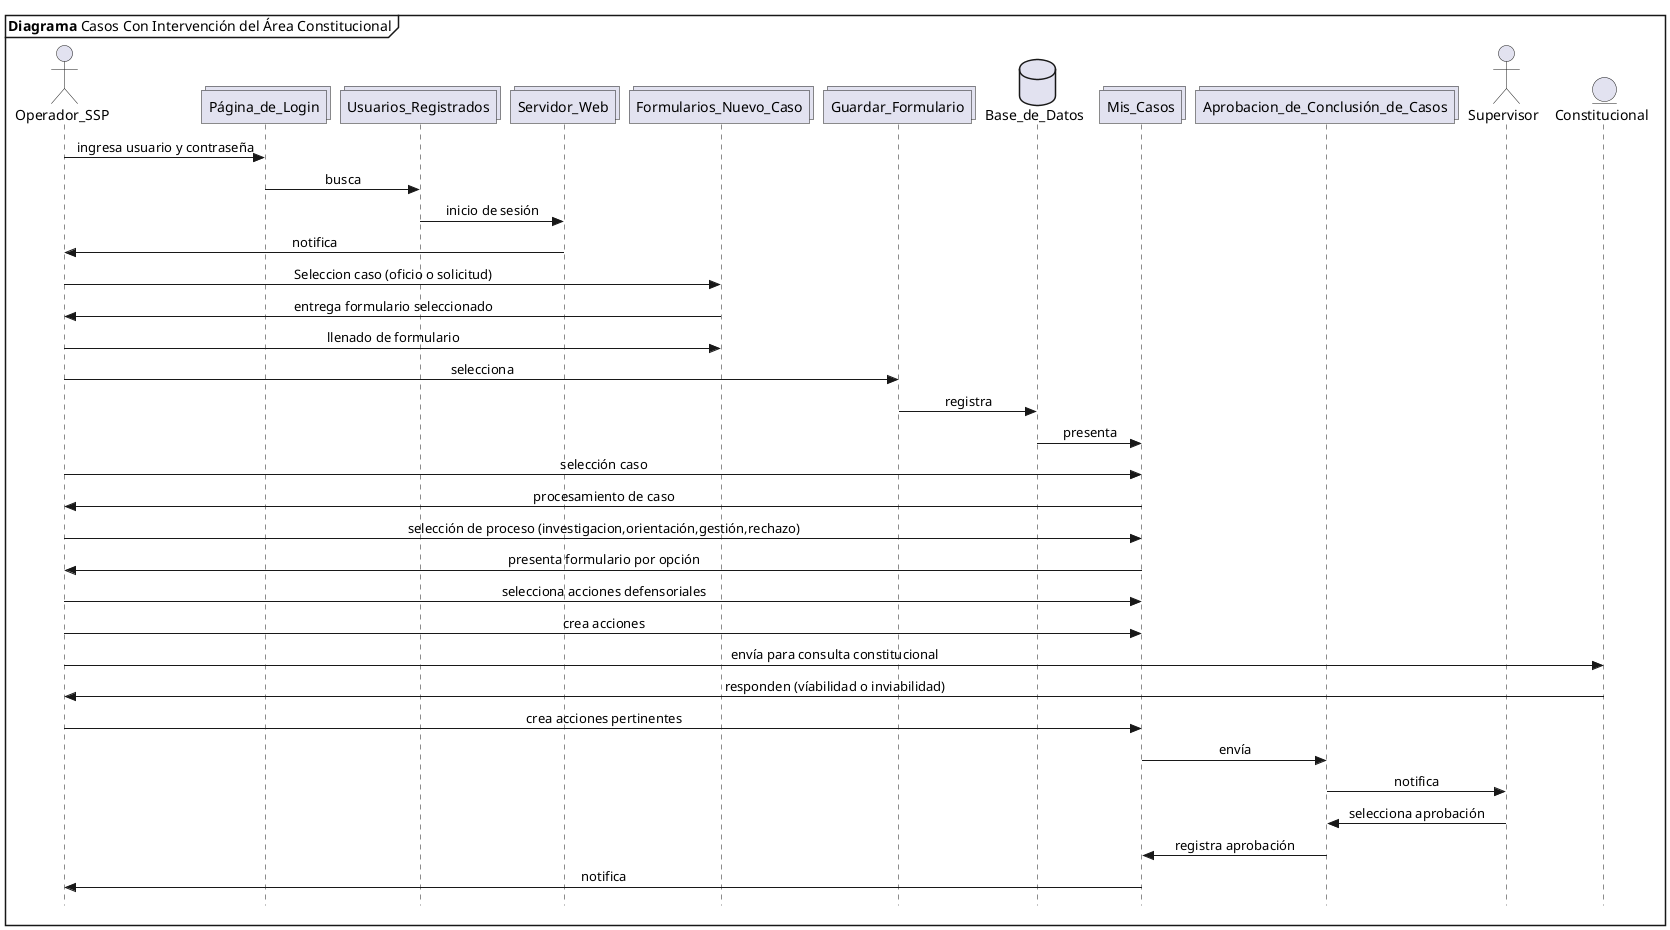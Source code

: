 @startuml Diagrama_Constitucional
skinparam Style strictuml
skinparam SequenceMessageAlignment center

mainframe **Diagrama** Casos Con Intervención del Área Constitucional

actor Operador_SSP as opssp
collections Página_de_Login as login
collections Usuarios_Registrados as regis
collections Servidor_Web as web
collections Formularios_Nuevo_Caso as form
collections Guardar_Formulario as save
database Base_de_Datos as BD
collections Mis_Casos as mcasos
collections Aprobacion_de_Conclusión_de_Casos as apro
actor Supervisor as sup
entity Constitucional as const


opssp->login:ingresa usuario y contraseña
login->regis:busca
regis->web:inicio de sesión
web->opssp:notifica
opssp->form:Seleccion caso (oficio o solicitud)
form->opssp:entrega formulario seleccionado
opssp->form:llenado de formulario
opssp->save:selecciona
save->BD:registra
BD->mcasos:presenta
opssp->mcasos:selección caso
mcasos->opssp:procesamiento de caso
opssp->mcasos:selección de proceso (investigacion,orientación,gestión,rechazo)
mcasos->opssp:presenta formulario por opción
opssp->mcasos:selecciona acciones defensoriales
opssp->mcasos:crea acciones
opssp->const:envía para consulta constitucional
const->opssp:responden (víabilidad o inviabilidad)
opssp->mcasos:crea acciones pertinentes
mcasos->apro:envía
apro->sup:notifica
sup->apro:selecciona aprobación
apro->mcasos:registra aprobación
mcasos->opssp:notifica


@enduml